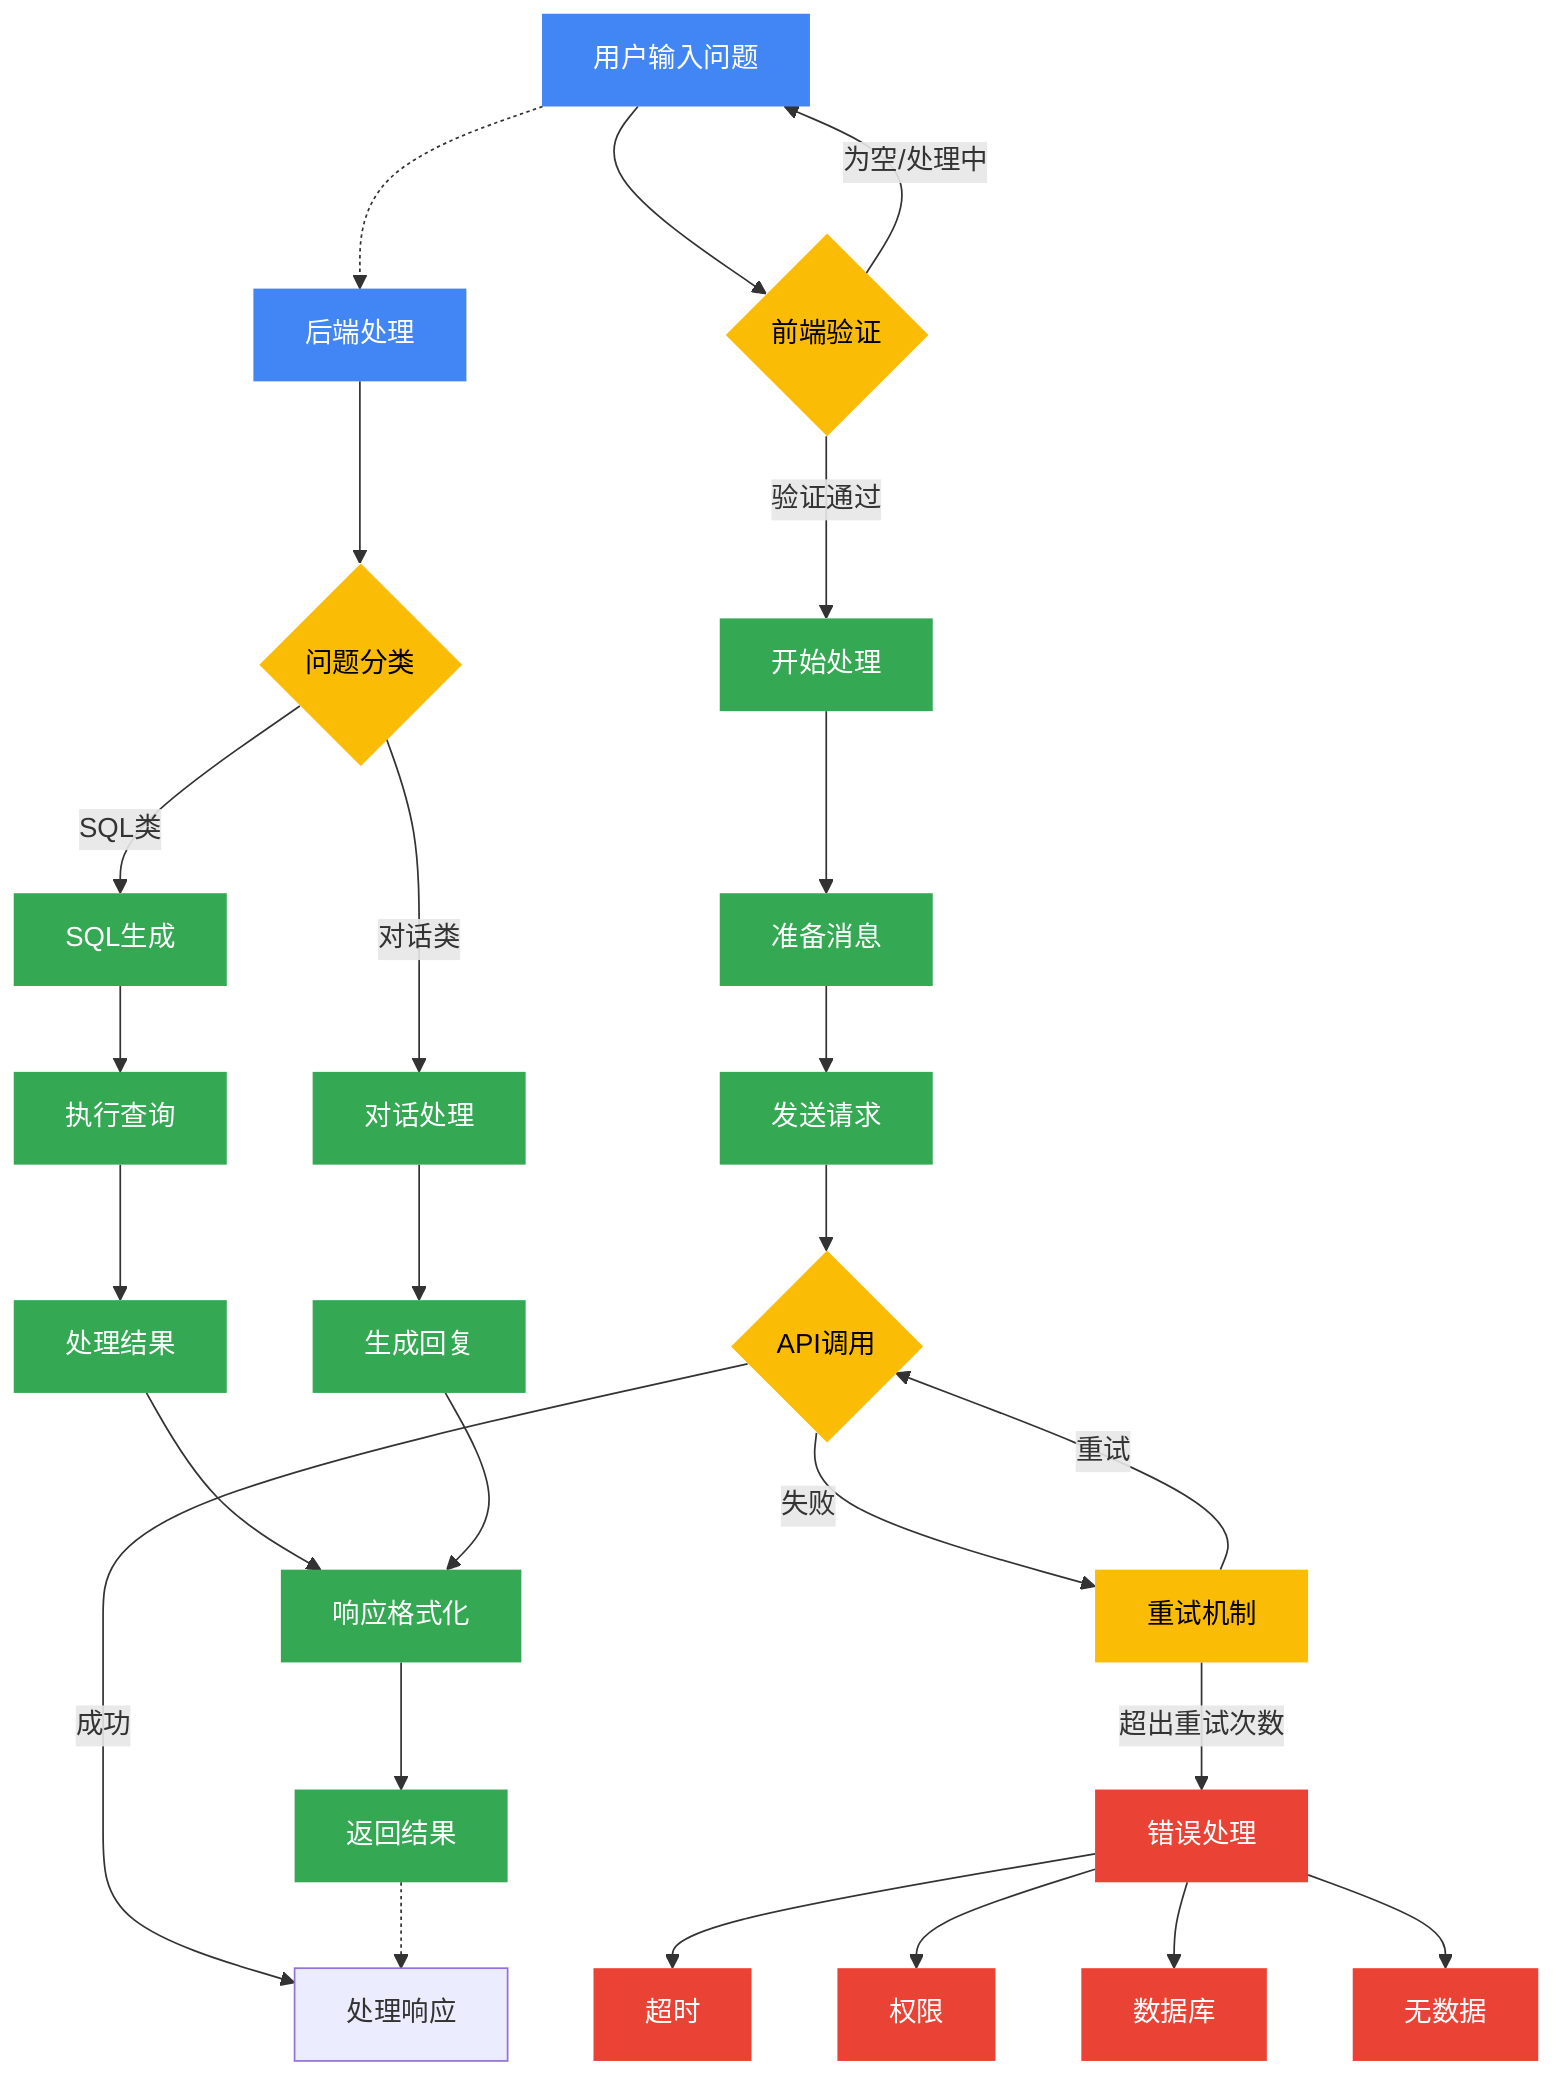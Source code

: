 graph TD
    %% 前端流程 - 简化版
    A["用户输入问题"] --> B{"前端验证"}
    B -->|为空/处理中| A
    B -->|验证通过| C["开始处理"]
    C --> D["准备消息"]
    D --> E["发送请求"]
    E --> F{"API调用"}
    F -->|成功| H["处理响应"]
    F -->|失败| G["重试机制"]
    G -->|重试| F
    G -->|超出重试次数| Z["错误处理"]
    
    %% 错误类型
    Z --> Z1["超时"]
    Z --> Z2["权限"]
    Z --> Z3["数据库"]
    Z --> Z4["无数据"]
    
    %% 后端流程 - 简化版
    I["后端处理"] --> J{"问题分类"}
    J -->|SQL类| K["SQL生成"]
    J -->|对话类| N["对话处理"]
    
    K --> L["执行查询"]
    L --> M["处理结果"]
    
    N --> O["生成回复"]
    
    M --> P["响应格式化"]
    O --> P
    P --> Q["返回结果"]
    
    %% 连接前后端
    A -.-> I
    Q -.-> H
    
    %% 样式定义
    classDef primary fill:#4285F4,stroke:none,color:white
    classDef decision fill:#FBBC05,stroke:none,color:black
    classDef process fill:#34A853,stroke:none,color:white
    classDef error fill:#EA4335,stroke:none,color:white
    
    class A,I primary
    class B,F,J,G decision
    class C,D,E,K,L,M,N,O,P,Q process
    class Z,Z1,Z2,Z3,Z4 error